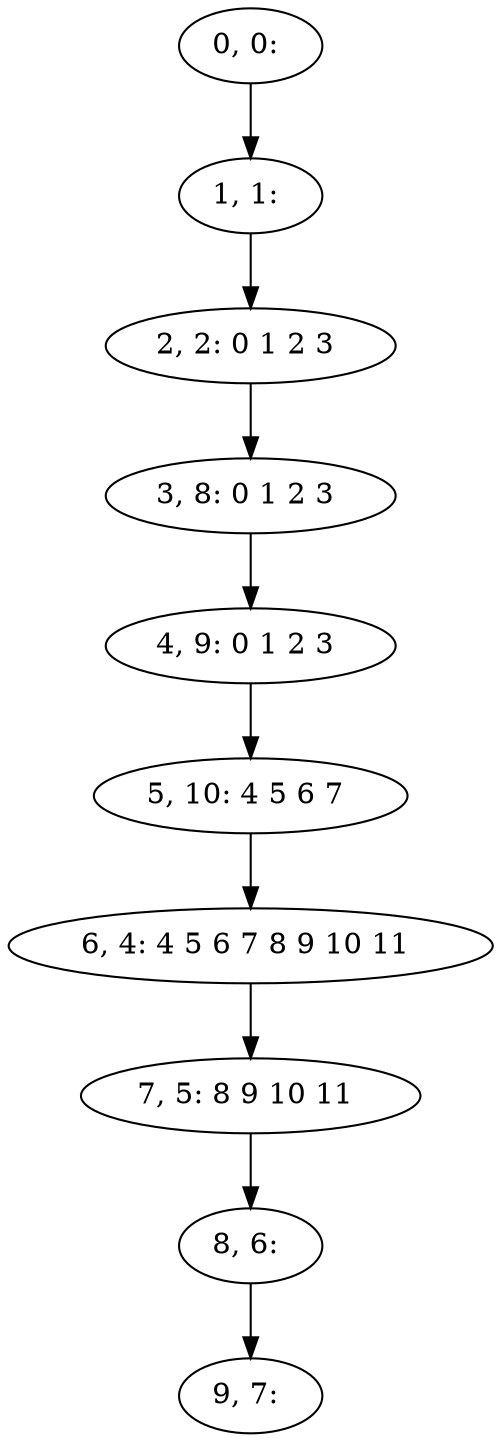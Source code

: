 digraph G {
0[label="0, 0: "];
1[label="1, 1: "];
2[label="2, 2: 0 1 2 3 "];
3[label="3, 8: 0 1 2 3 "];
4[label="4, 9: 0 1 2 3 "];
5[label="5, 10: 4 5 6 7 "];
6[label="6, 4: 4 5 6 7 8 9 10 11 "];
7[label="7, 5: 8 9 10 11 "];
8[label="8, 6: "];
9[label="9, 7: "];
0->1 ;
1->2 ;
2->3 ;
3->4 ;
4->5 ;
5->6 ;
6->7 ;
7->8 ;
8->9 ;
}
